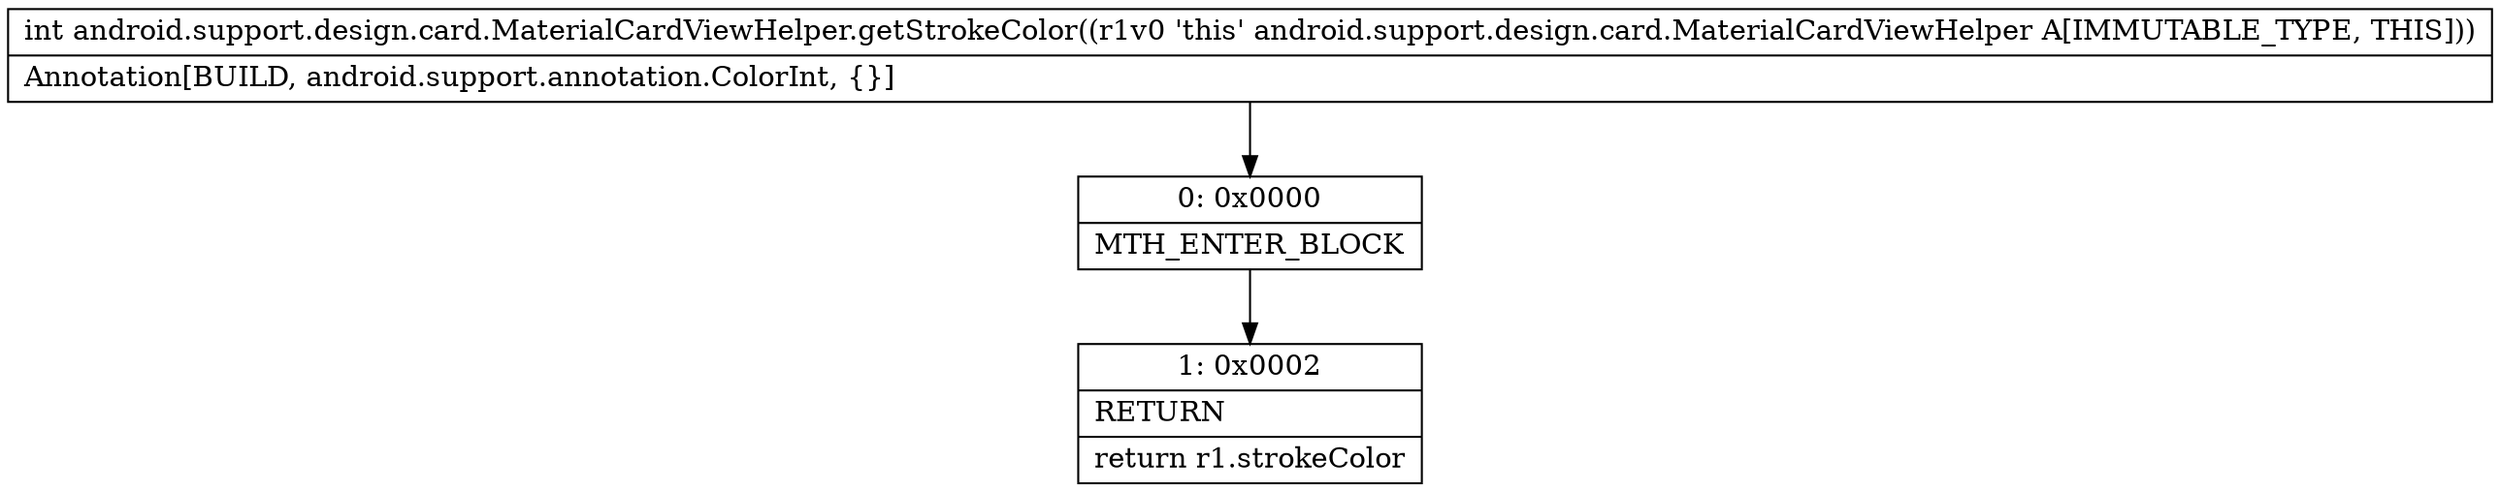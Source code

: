 digraph "CFG forandroid.support.design.card.MaterialCardViewHelper.getStrokeColor()I" {
Node_0 [shape=record,label="{0\:\ 0x0000|MTH_ENTER_BLOCK\l}"];
Node_1 [shape=record,label="{1\:\ 0x0002|RETURN\l|return r1.strokeColor\l}"];
MethodNode[shape=record,label="{int android.support.design.card.MaterialCardViewHelper.getStrokeColor((r1v0 'this' android.support.design.card.MaterialCardViewHelper A[IMMUTABLE_TYPE, THIS]))  | Annotation[BUILD, android.support.annotation.ColorInt, \{\}]\l}"];
MethodNode -> Node_0;
Node_0 -> Node_1;
}

